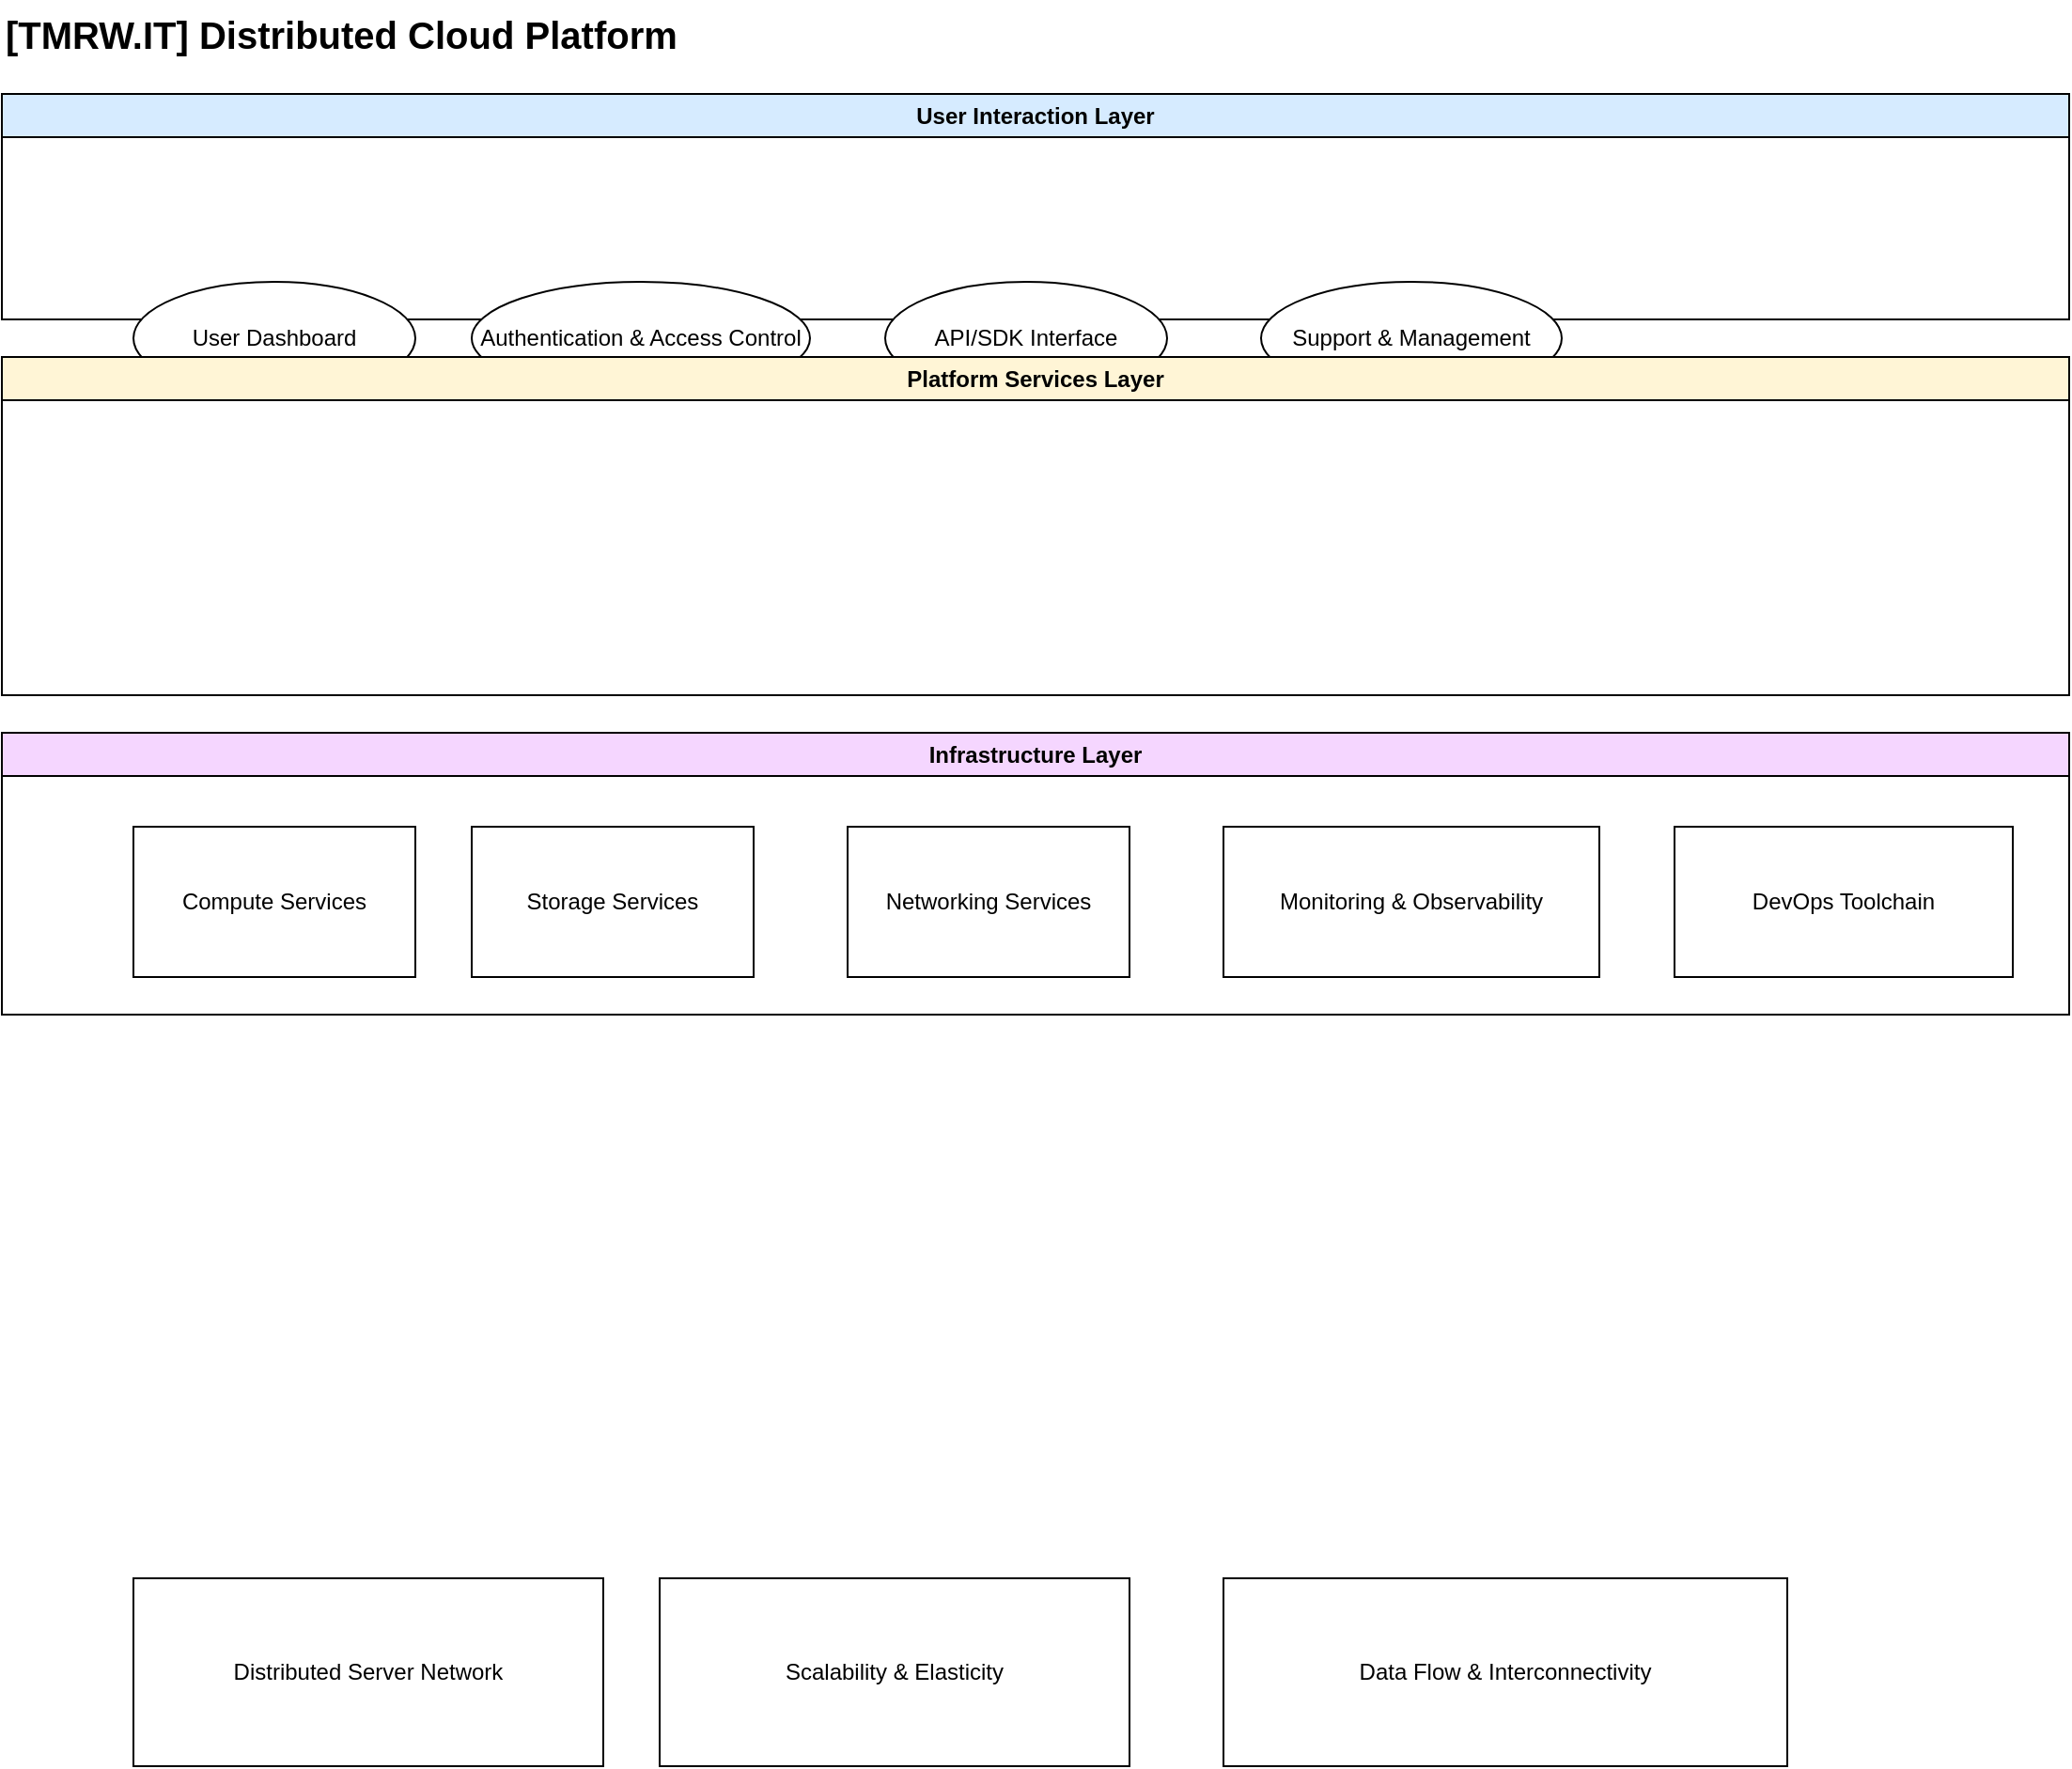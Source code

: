 <mxfile version="24.8.6">
  <diagram name="Page-1" id="wVMwYLyxr4PYHoP_r0zS">
    <mxGraphModel dx="1194" dy="579" grid="1" gridSize="10" guides="1" tooltips="1" connect="1" arrows="1" fold="1" page="1" pageScale="1" pageWidth="850" pageHeight="1100" math="0" shadow="0">
      <root>
        <mxCell id="0" />
        <mxCell id="1" parent="0" />
        <mxCell id="title" value="[TMRW.IT] Distributed Cloud Platform" style="text;html=1;fontSize=20;fontStyle=1;" vertex="1" parent="1">
          <mxGeometry x="50" y="20" width="400" height="30" as="geometry" />
        </mxCell>
        <mxCell id="userLayer" value="User Interaction Layer" style="swimlane;whiteSpace=wrap;html=1;fillColor=#d6ebff;" vertex="1" parent="1">
          <mxGeometry x="50" y="70" width="1100" height="120" as="geometry" />
        </mxCell>
        <mxCell id="userDashboard" value="User Dashboard" style="ellipse;whiteSpace=wrap;html=1;strokeColor=#000000;fillColor=#ffffff;" vertex="1" parent="userLayer">
          <mxGeometry x="70" y="100" width="150" height="60" as="geometry" />
        </mxCell>
        <mxCell id="authAccess" value="Authentication &amp; Access Control" style="ellipse;whiteSpace=wrap;html=1;strokeColor=#000000;fillColor=#ffffff;" vertex="1" parent="userLayer">
          <mxGeometry x="250" y="100" width="180" height="60" as="geometry" />
        </mxCell>
        <mxCell id="apiSdk" value="API/SDK Interface" style="ellipse;whiteSpace=wrap;html=1;strokeColor=#000000;fillColor=#ffffff;" vertex="1" parent="userLayer">
          <mxGeometry x="470" y="100" width="150" height="60" as="geometry" />
        </mxCell>
        <mxCell id="supportMgmt" value="Support &amp; Management" style="ellipse;whiteSpace=wrap;html=1;strokeColor=#000000;fillColor=#ffffff;" vertex="1" parent="userLayer">
          <mxGeometry x="670" y="100" width="160" height="60" as="geometry" />
        </mxCell>
        <mxCell id="platformLayer" value="Platform Services Layer" style="swimlane;whiteSpace=wrap;html=1;fillColor=#fff5d6;" vertex="1" parent="1">
          <mxGeometry x="50" y="210" width="1100" height="180" as="geometry" />
        </mxCell>
        <mxCell id="compute" value="Compute Services" style="rectangle;whiteSpace=wrap;html=1;strokeColor=#000000;fillColor=#ffffff;" vertex="1" parent="platformLayer">
          <mxGeometry x="70" y="250" width="150" height="80" as="geometry" />
        </mxCell>
        <mxCell id="storage" value="Storage Services" style="rectangle;whiteSpace=wrap;html=1;strokeColor=#000000;fillColor=#ffffff;" vertex="1" parent="platformLayer">
          <mxGeometry x="250" y="250" width="150" height="80" as="geometry" />
        </mxCell>
        <mxCell id="networking" value="Networking Services" style="rectangle;whiteSpace=wrap;html=1;strokeColor=#000000;fillColor=#ffffff;" vertex="1" parent="platformLayer">
          <mxGeometry x="450" y="250" width="150" height="80" as="geometry" />
        </mxCell>
        <mxCell id="monitoring" value="Monitoring &amp; Observability" style="rectangle;whiteSpace=wrap;html=1;strokeColor=#000000;fillColor=#ffffff;" vertex="1" parent="platformLayer">
          <mxGeometry x="650" y="250" width="200" height="80" as="geometry" />
        </mxCell>
        <mxCell id="devOps" value="DevOps Toolchain" style="rectangle;whiteSpace=wrap;html=1;strokeColor=#000000;fillColor=#ffffff;" vertex="1" parent="platformLayer">
          <mxGeometry x="890" y="250" width="180" height="80" as="geometry" />
        </mxCell>
        <mxCell id="infraLayer" value="Infrastructure Layer" style="swimlane;whiteSpace=wrap;html=1;fillColor=#f5d6ff;" vertex="1" parent="1">
          <mxGeometry x="50" y="410" width="1100" height="150" as="geometry" />
        </mxCell>
        <mxCell id="distributedServers" value="Distributed Server Network" style="rectangle;whiteSpace=wrap;html=1;strokeColor=#000000;fillColor=#ffffff;" vertex="1" parent="infraLayer">
          <mxGeometry x="70" y="450" width="250" height="100" as="geometry" />
        </mxCell>
        <mxCell id="scalability" value="Scalability &amp; Elasticity" style="rectangle;whiteSpace=wrap;html=1;strokeColor=#000000;fillColor=#ffffff;" vertex="1" parent="infraLayer">
          <mxGeometry x="350" y="450" width="250" height="100" as="geometry" />
        </mxCell>
        <mxCell id="dataFlow" value="Data Flow &amp; Interconnectivity" style="rectangle;whiteSpace=wrap;html=1;strokeColor=#000000;fillColor=#ffffff;" vertex="1" parent="infraLayer">
          <mxGeometry x="650" y="450" width="300" height="100" as="geometry" />
        </mxCell>
      </root>
    </mxGraphModel>
  </diagram>
</mxfile>

